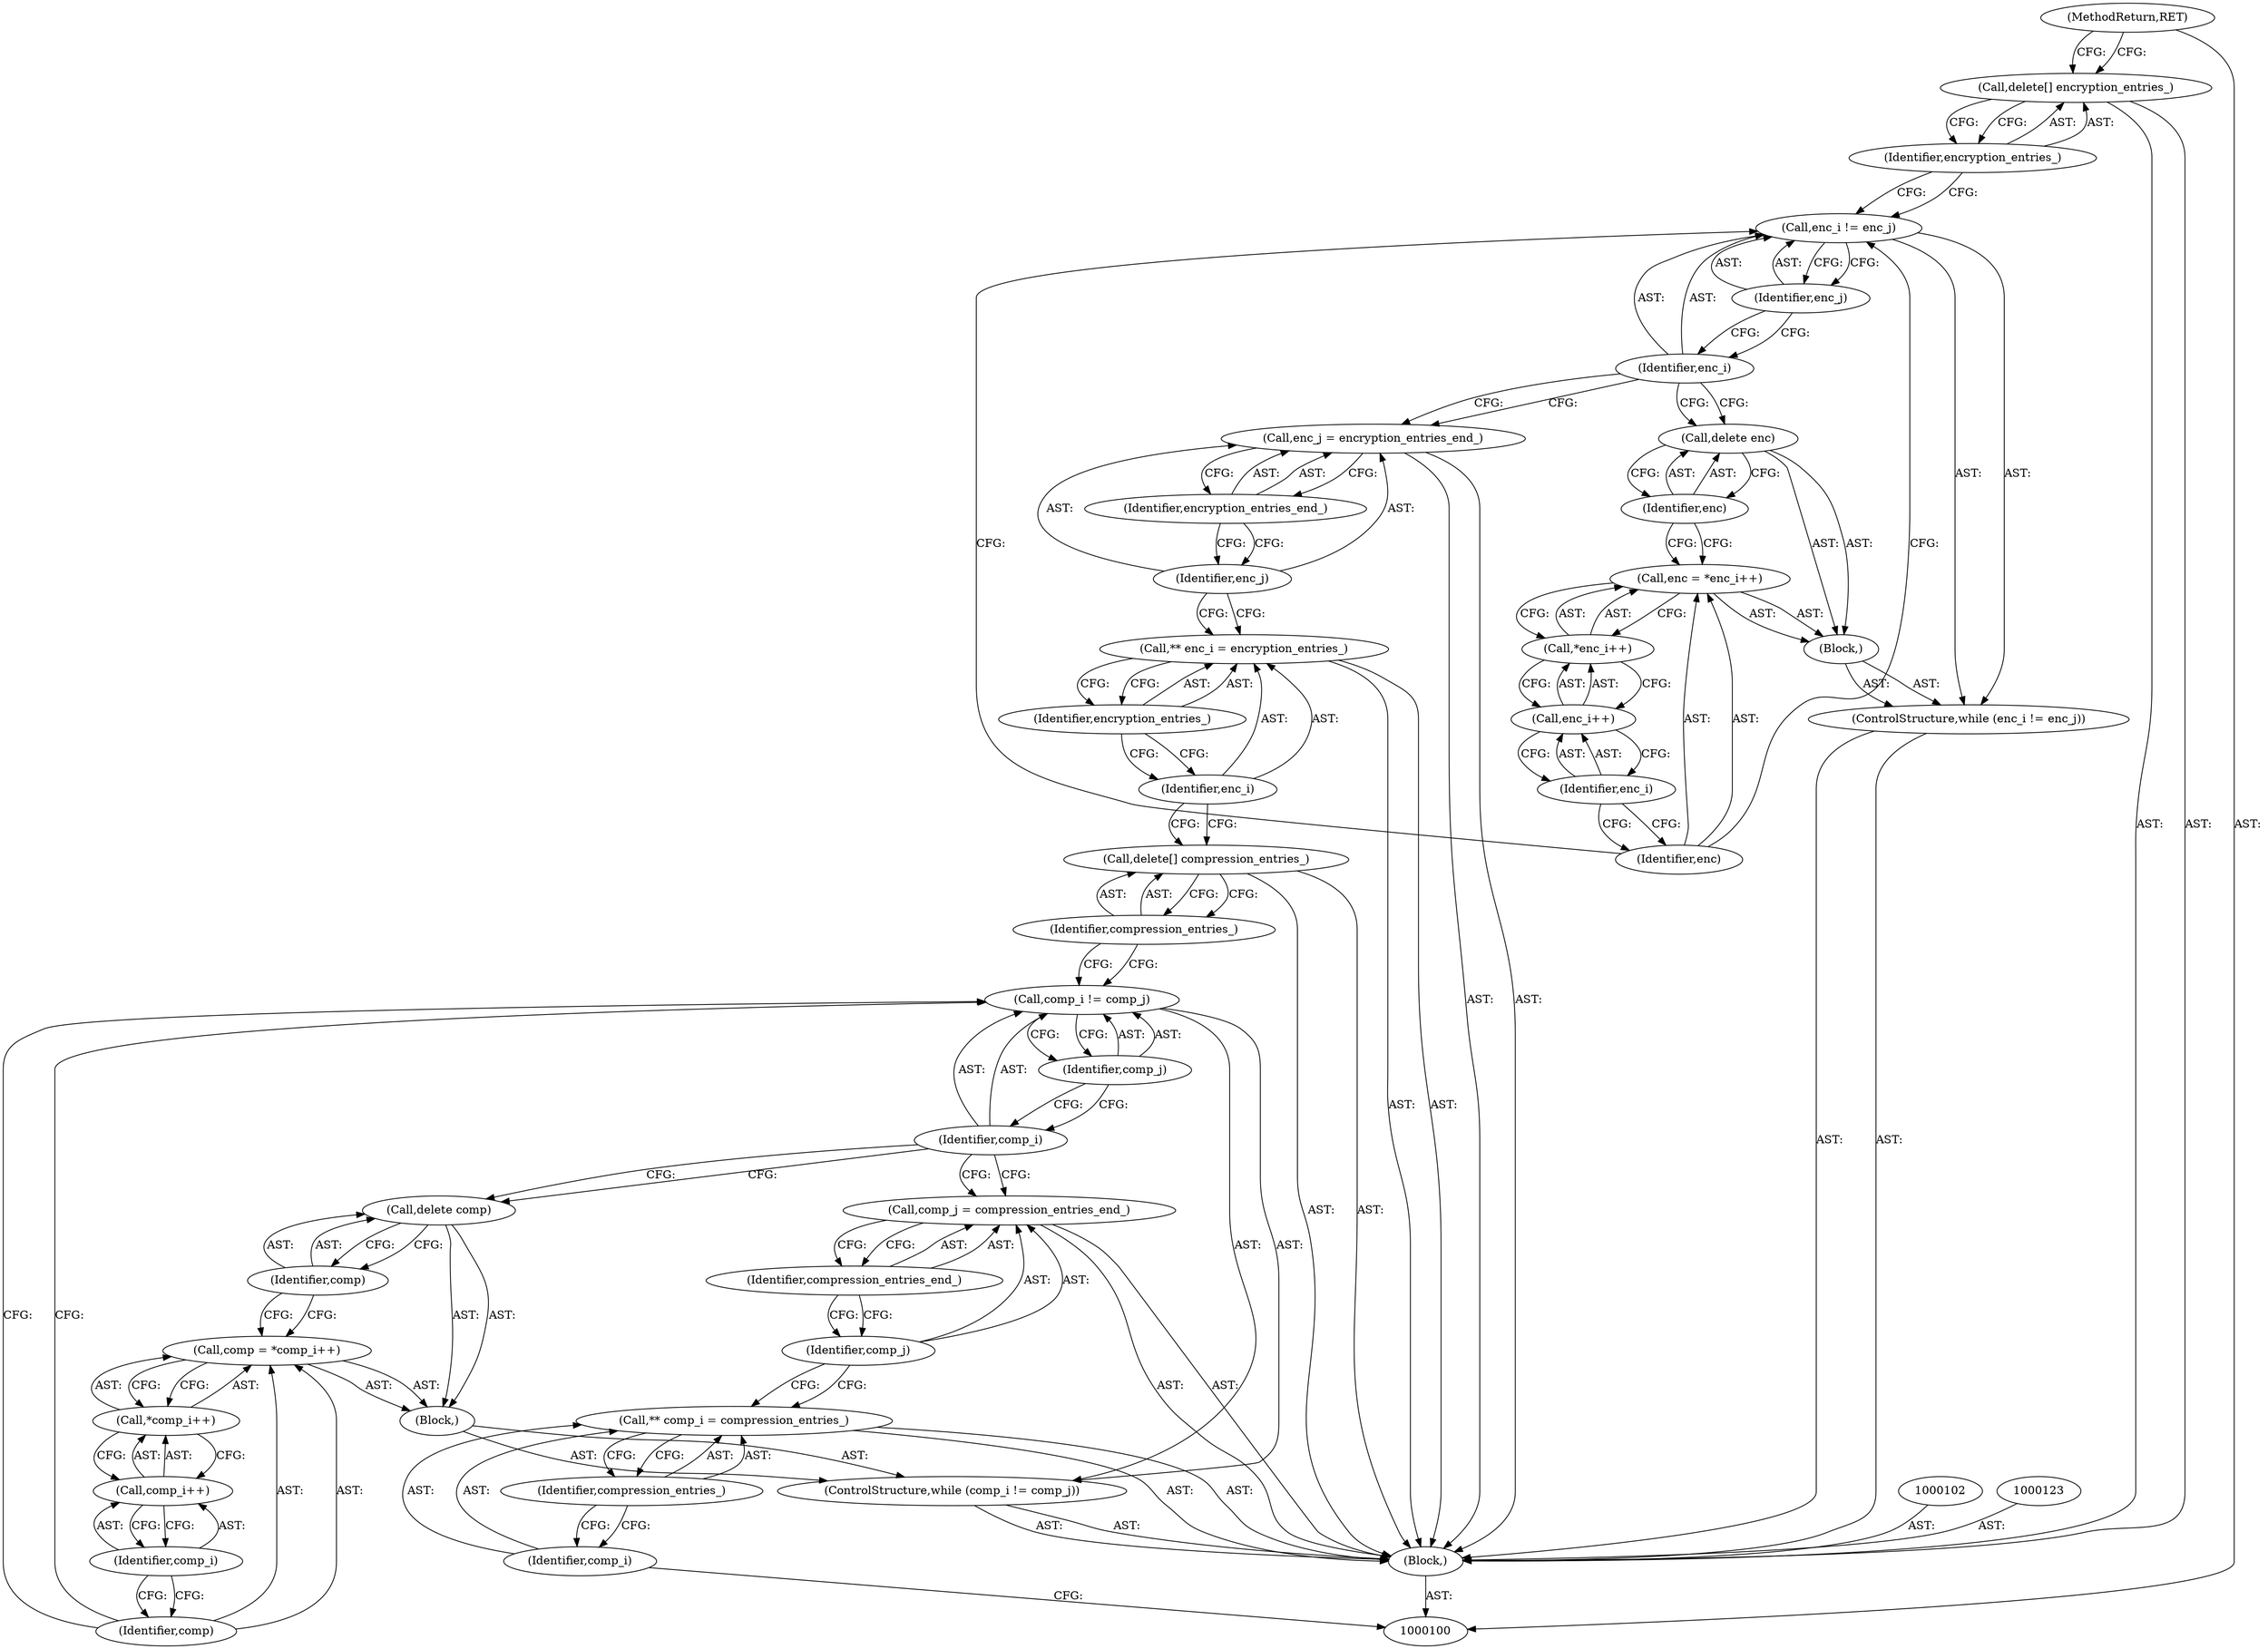 digraph "0_Android_04839626ed859623901ebd3a5fd483982186b59d_222" {
"1000144" [label="(MethodReturn,RET)"];
"1000101" [label="(Block,)"];
"1000122" [label="(Identifier,compression_entries_)"];
"1000121" [label="(Call,delete[] compression_entries_)"];
"1000124" [label="(Call,** enc_i = encryption_entries_)"];
"1000125" [label="(Identifier,enc_i)"];
"1000126" [label="(Identifier,encryption_entries_)"];
"1000127" [label="(Call,enc_j = encryption_entries_end_)"];
"1000128" [label="(Identifier,enc_j)"];
"1000129" [label="(Identifier,encryption_entries_end_)"];
"1000130" [label="(ControlStructure,while (enc_i != enc_j))"];
"1000133" [label="(Identifier,enc_j)"];
"1000134" [label="(Block,)"];
"1000131" [label="(Call,enc_i != enc_j)"];
"1000132" [label="(Identifier,enc_i)"];
"1000135" [label="(Call,enc = *enc_i++)"];
"1000136" [label="(Identifier,enc)"];
"1000137" [label="(Call,*enc_i++)"];
"1000138" [label="(Call,enc_i++)"];
"1000139" [label="(Identifier,enc_i)"];
"1000141" [label="(Identifier,enc)"];
"1000140" [label="(Call,delete enc)"];
"1000103" [label="(Call,** comp_i = compression_entries_)"];
"1000104" [label="(Identifier,comp_i)"];
"1000105" [label="(Identifier,compression_entries_)"];
"1000143" [label="(Identifier,encryption_entries_)"];
"1000142" [label="(Call,delete[] encryption_entries_)"];
"1000106" [label="(Call,comp_j = compression_entries_end_)"];
"1000107" [label="(Identifier,comp_j)"];
"1000108" [label="(Identifier,compression_entries_end_)"];
"1000109" [label="(ControlStructure,while (comp_i != comp_j))"];
"1000112" [label="(Identifier,comp_j)"];
"1000113" [label="(Block,)"];
"1000110" [label="(Call,comp_i != comp_j)"];
"1000111" [label="(Identifier,comp_i)"];
"1000114" [label="(Call,comp = *comp_i++)"];
"1000115" [label="(Identifier,comp)"];
"1000116" [label="(Call,*comp_i++)"];
"1000117" [label="(Call,comp_i++)"];
"1000118" [label="(Identifier,comp_i)"];
"1000120" [label="(Identifier,comp)"];
"1000119" [label="(Call,delete comp)"];
"1000144" -> "1000100"  [label="AST: "];
"1000144" -> "1000142"  [label="CFG: "];
"1000101" -> "1000100"  [label="AST: "];
"1000102" -> "1000101"  [label="AST: "];
"1000103" -> "1000101"  [label="AST: "];
"1000106" -> "1000101"  [label="AST: "];
"1000109" -> "1000101"  [label="AST: "];
"1000121" -> "1000101"  [label="AST: "];
"1000123" -> "1000101"  [label="AST: "];
"1000124" -> "1000101"  [label="AST: "];
"1000127" -> "1000101"  [label="AST: "];
"1000130" -> "1000101"  [label="AST: "];
"1000142" -> "1000101"  [label="AST: "];
"1000122" -> "1000121"  [label="AST: "];
"1000122" -> "1000110"  [label="CFG: "];
"1000121" -> "1000122"  [label="CFG: "];
"1000121" -> "1000101"  [label="AST: "];
"1000121" -> "1000122"  [label="CFG: "];
"1000122" -> "1000121"  [label="AST: "];
"1000125" -> "1000121"  [label="CFG: "];
"1000124" -> "1000101"  [label="AST: "];
"1000124" -> "1000126"  [label="CFG: "];
"1000125" -> "1000124"  [label="AST: "];
"1000126" -> "1000124"  [label="AST: "];
"1000128" -> "1000124"  [label="CFG: "];
"1000125" -> "1000124"  [label="AST: "];
"1000125" -> "1000121"  [label="CFG: "];
"1000126" -> "1000125"  [label="CFG: "];
"1000126" -> "1000124"  [label="AST: "];
"1000126" -> "1000125"  [label="CFG: "];
"1000124" -> "1000126"  [label="CFG: "];
"1000127" -> "1000101"  [label="AST: "];
"1000127" -> "1000129"  [label="CFG: "];
"1000128" -> "1000127"  [label="AST: "];
"1000129" -> "1000127"  [label="AST: "];
"1000132" -> "1000127"  [label="CFG: "];
"1000128" -> "1000127"  [label="AST: "];
"1000128" -> "1000124"  [label="CFG: "];
"1000129" -> "1000128"  [label="CFG: "];
"1000129" -> "1000127"  [label="AST: "];
"1000129" -> "1000128"  [label="CFG: "];
"1000127" -> "1000129"  [label="CFG: "];
"1000130" -> "1000101"  [label="AST: "];
"1000131" -> "1000130"  [label="AST: "];
"1000134" -> "1000130"  [label="AST: "];
"1000133" -> "1000131"  [label="AST: "];
"1000133" -> "1000132"  [label="CFG: "];
"1000131" -> "1000133"  [label="CFG: "];
"1000134" -> "1000130"  [label="AST: "];
"1000135" -> "1000134"  [label="AST: "];
"1000140" -> "1000134"  [label="AST: "];
"1000131" -> "1000130"  [label="AST: "];
"1000131" -> "1000133"  [label="CFG: "];
"1000132" -> "1000131"  [label="AST: "];
"1000133" -> "1000131"  [label="AST: "];
"1000136" -> "1000131"  [label="CFG: "];
"1000143" -> "1000131"  [label="CFG: "];
"1000132" -> "1000131"  [label="AST: "];
"1000132" -> "1000140"  [label="CFG: "];
"1000132" -> "1000127"  [label="CFG: "];
"1000133" -> "1000132"  [label="CFG: "];
"1000135" -> "1000134"  [label="AST: "];
"1000135" -> "1000137"  [label="CFG: "];
"1000136" -> "1000135"  [label="AST: "];
"1000137" -> "1000135"  [label="AST: "];
"1000141" -> "1000135"  [label="CFG: "];
"1000136" -> "1000135"  [label="AST: "];
"1000136" -> "1000131"  [label="CFG: "];
"1000139" -> "1000136"  [label="CFG: "];
"1000137" -> "1000135"  [label="AST: "];
"1000137" -> "1000138"  [label="CFG: "];
"1000138" -> "1000137"  [label="AST: "];
"1000135" -> "1000137"  [label="CFG: "];
"1000138" -> "1000137"  [label="AST: "];
"1000138" -> "1000139"  [label="CFG: "];
"1000139" -> "1000138"  [label="AST: "];
"1000137" -> "1000138"  [label="CFG: "];
"1000139" -> "1000138"  [label="AST: "];
"1000139" -> "1000136"  [label="CFG: "];
"1000138" -> "1000139"  [label="CFG: "];
"1000141" -> "1000140"  [label="AST: "];
"1000141" -> "1000135"  [label="CFG: "];
"1000140" -> "1000141"  [label="CFG: "];
"1000140" -> "1000134"  [label="AST: "];
"1000140" -> "1000141"  [label="CFG: "];
"1000141" -> "1000140"  [label="AST: "];
"1000132" -> "1000140"  [label="CFG: "];
"1000103" -> "1000101"  [label="AST: "];
"1000103" -> "1000105"  [label="CFG: "];
"1000104" -> "1000103"  [label="AST: "];
"1000105" -> "1000103"  [label="AST: "];
"1000107" -> "1000103"  [label="CFG: "];
"1000104" -> "1000103"  [label="AST: "];
"1000104" -> "1000100"  [label="CFG: "];
"1000105" -> "1000104"  [label="CFG: "];
"1000105" -> "1000103"  [label="AST: "];
"1000105" -> "1000104"  [label="CFG: "];
"1000103" -> "1000105"  [label="CFG: "];
"1000143" -> "1000142"  [label="AST: "];
"1000143" -> "1000131"  [label="CFG: "];
"1000142" -> "1000143"  [label="CFG: "];
"1000142" -> "1000101"  [label="AST: "];
"1000142" -> "1000143"  [label="CFG: "];
"1000143" -> "1000142"  [label="AST: "];
"1000144" -> "1000142"  [label="CFG: "];
"1000106" -> "1000101"  [label="AST: "];
"1000106" -> "1000108"  [label="CFG: "];
"1000107" -> "1000106"  [label="AST: "];
"1000108" -> "1000106"  [label="AST: "];
"1000111" -> "1000106"  [label="CFG: "];
"1000107" -> "1000106"  [label="AST: "];
"1000107" -> "1000103"  [label="CFG: "];
"1000108" -> "1000107"  [label="CFG: "];
"1000108" -> "1000106"  [label="AST: "];
"1000108" -> "1000107"  [label="CFG: "];
"1000106" -> "1000108"  [label="CFG: "];
"1000109" -> "1000101"  [label="AST: "];
"1000110" -> "1000109"  [label="AST: "];
"1000113" -> "1000109"  [label="AST: "];
"1000112" -> "1000110"  [label="AST: "];
"1000112" -> "1000111"  [label="CFG: "];
"1000110" -> "1000112"  [label="CFG: "];
"1000113" -> "1000109"  [label="AST: "];
"1000114" -> "1000113"  [label="AST: "];
"1000119" -> "1000113"  [label="AST: "];
"1000110" -> "1000109"  [label="AST: "];
"1000110" -> "1000112"  [label="CFG: "];
"1000111" -> "1000110"  [label="AST: "];
"1000112" -> "1000110"  [label="AST: "];
"1000115" -> "1000110"  [label="CFG: "];
"1000122" -> "1000110"  [label="CFG: "];
"1000111" -> "1000110"  [label="AST: "];
"1000111" -> "1000119"  [label="CFG: "];
"1000111" -> "1000106"  [label="CFG: "];
"1000112" -> "1000111"  [label="CFG: "];
"1000114" -> "1000113"  [label="AST: "];
"1000114" -> "1000116"  [label="CFG: "];
"1000115" -> "1000114"  [label="AST: "];
"1000116" -> "1000114"  [label="AST: "];
"1000120" -> "1000114"  [label="CFG: "];
"1000115" -> "1000114"  [label="AST: "];
"1000115" -> "1000110"  [label="CFG: "];
"1000118" -> "1000115"  [label="CFG: "];
"1000116" -> "1000114"  [label="AST: "];
"1000116" -> "1000117"  [label="CFG: "];
"1000117" -> "1000116"  [label="AST: "];
"1000114" -> "1000116"  [label="CFG: "];
"1000117" -> "1000116"  [label="AST: "];
"1000117" -> "1000118"  [label="CFG: "];
"1000118" -> "1000117"  [label="AST: "];
"1000116" -> "1000117"  [label="CFG: "];
"1000118" -> "1000117"  [label="AST: "];
"1000118" -> "1000115"  [label="CFG: "];
"1000117" -> "1000118"  [label="CFG: "];
"1000120" -> "1000119"  [label="AST: "];
"1000120" -> "1000114"  [label="CFG: "];
"1000119" -> "1000120"  [label="CFG: "];
"1000119" -> "1000113"  [label="AST: "];
"1000119" -> "1000120"  [label="CFG: "];
"1000120" -> "1000119"  [label="AST: "];
"1000111" -> "1000119"  [label="CFG: "];
}

